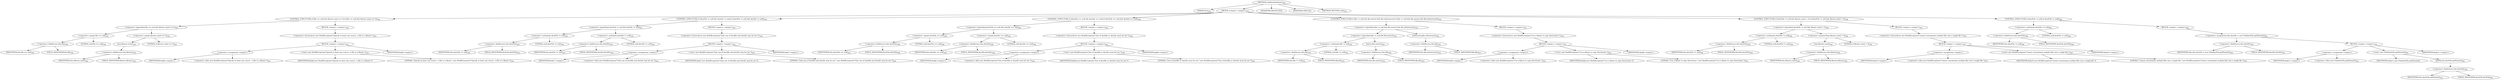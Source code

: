 digraph "validateAttributes" {  
"400" [label = <(METHOD,validateAttributes)<SUB>239</SUB>> ]
"401" [label = <(PARAM,this)<SUB>239</SUB>> ]
"402" [label = <(BLOCK,&lt;empty&gt;,&lt;empty&gt;)<SUB>239</SUB>> ]
"403" [label = <(CONTROL_STRUCTURE,if (file == null &amp;&amp; filesets.size() == 0),if (file == null &amp;&amp; filesets.size() == 0))<SUB>240</SUB>> ]
"404" [label = <(&lt;operator&gt;.logicalAnd,file == null &amp;&amp; filesets.size() == 0)<SUB>240</SUB>> ]
"405" [label = <(&lt;operator&gt;.equals,file == null)<SUB>240</SUB>> ]
"406" [label = <(&lt;operator&gt;.fieldAccess,this.file)<SUB>240</SUB>> ]
"407" [label = <(IDENTIFIER,this,file == null)<SUB>240</SUB>> ]
"408" [label = <(FIELD_IDENTIFIER,file,file)<SUB>240</SUB>> ]
"409" [label = <(LITERAL,null,file == null)<SUB>240</SUB>> ]
"410" [label = <(&lt;operator&gt;.equals,filesets.size() == 0)<SUB>240</SUB>> ]
"411" [label = <(size,filesets.size())<SUB>240</SUB>> ]
"412" [label = <(&lt;operator&gt;.fieldAccess,this.filesets)<SUB>240</SUB>> ]
"413" [label = <(IDENTIFIER,this,filesets.size())<SUB>240</SUB>> ]
"414" [label = <(FIELD_IDENTIFIER,filesets,filesets)<SUB>240</SUB>> ]
"415" [label = <(LITERAL,0,filesets.size() == 0)<SUB>240</SUB>> ]
"416" [label = <(BLOCK,&lt;empty&gt;,&lt;empty&gt;)<SUB>240</SUB>> ]
"417" [label = <(&lt;operator&gt;.throw,throw new BuildException(&quot;Specify at least one source - a file or a fileset.&quot;);)<SUB>241</SUB>> ]
"418" [label = <(BLOCK,&lt;empty&gt;,&lt;empty&gt;)<SUB>241</SUB>> ]
"419" [label = <(&lt;operator&gt;.assignment,&lt;empty&gt;)> ]
"420" [label = <(IDENTIFIER,$obj6,&lt;empty&gt;)> ]
"421" [label = <(&lt;operator&gt;.alloc,new BuildException(&quot;Specify at least one source - a file or a fileset.&quot;))<SUB>241</SUB>> ]
"422" [label = <(&lt;init&gt;,new BuildException(&quot;Specify at least one source - a file or a fileset.&quot;))<SUB>241</SUB>> ]
"423" [label = <(IDENTIFIER,$obj6,new BuildException(&quot;Specify at least one source - a file or a fileset.&quot;))> ]
"424" [label = <(LITERAL,&quot;Specify at least one source - a file or a fileset.&quot;,new BuildException(&quot;Specify at least one source - a file or a fileset.&quot;))<SUB>241</SUB>> ]
"425" [label = <(IDENTIFIER,$obj6,&lt;empty&gt;)> ]
"426" [label = <(CONTROL_STRUCTURE,if (destFile != null &amp;&amp; destDir != null),if (destFile != null &amp;&amp; destDir != null))<SUB>244</SUB>> ]
"427" [label = <(&lt;operator&gt;.logicalAnd,destFile != null &amp;&amp; destDir != null)<SUB>244</SUB>> ]
"428" [label = <(&lt;operator&gt;.notEquals,destFile != null)<SUB>244</SUB>> ]
"429" [label = <(&lt;operator&gt;.fieldAccess,this.destFile)<SUB>244</SUB>> ]
"430" [label = <(IDENTIFIER,this,destFile != null)<SUB>244</SUB>> ]
"431" [label = <(FIELD_IDENTIFIER,destFile,destFile)<SUB>244</SUB>> ]
"432" [label = <(LITERAL,null,destFile != null)<SUB>244</SUB>> ]
"433" [label = <(&lt;operator&gt;.notEquals,destDir != null)<SUB>244</SUB>> ]
"434" [label = <(&lt;operator&gt;.fieldAccess,this.destDir)<SUB>244</SUB>> ]
"435" [label = <(IDENTIFIER,this,destDir != null)<SUB>244</SUB>> ]
"436" [label = <(FIELD_IDENTIFIER,destDir,destDir)<SUB>244</SUB>> ]
"437" [label = <(LITERAL,null,destDir != null)<SUB>244</SUB>> ]
"438" [label = <(BLOCK,&lt;empty&gt;,&lt;empty&gt;)<SUB>244</SUB>> ]
"439" [label = <(&lt;operator&gt;.throw,throw new BuildException(&quot;Only one of destfile and destdir may be set.&quot;);)<SUB>245</SUB>> ]
"440" [label = <(BLOCK,&lt;empty&gt;,&lt;empty&gt;)<SUB>245</SUB>> ]
"441" [label = <(&lt;operator&gt;.assignment,&lt;empty&gt;)> ]
"442" [label = <(IDENTIFIER,$obj7,&lt;empty&gt;)> ]
"443" [label = <(&lt;operator&gt;.alloc,new BuildException(&quot;Only one of destfile and destdir may be set.&quot;))<SUB>245</SUB>> ]
"444" [label = <(&lt;init&gt;,new BuildException(&quot;Only one of destfile and destdir may be set.&quot;))<SUB>245</SUB>> ]
"445" [label = <(IDENTIFIER,$obj7,new BuildException(&quot;Only one of destfile and destdir may be set.&quot;))> ]
"446" [label = <(LITERAL,&quot;Only one of destfile and destdir may be set.&quot;,new BuildException(&quot;Only one of destfile and destdir may be set.&quot;))<SUB>245</SUB>> ]
"447" [label = <(IDENTIFIER,$obj7,&lt;empty&gt;)> ]
"448" [label = <(CONTROL_STRUCTURE,if (destFile == null &amp;&amp; destDir == null),if (destFile == null &amp;&amp; destDir == null))<SUB>248</SUB>> ]
"449" [label = <(&lt;operator&gt;.logicalAnd,destFile == null &amp;&amp; destDir == null)<SUB>248</SUB>> ]
"450" [label = <(&lt;operator&gt;.equals,destFile == null)<SUB>248</SUB>> ]
"451" [label = <(&lt;operator&gt;.fieldAccess,this.destFile)<SUB>248</SUB>> ]
"452" [label = <(IDENTIFIER,this,destFile == null)<SUB>248</SUB>> ]
"453" [label = <(FIELD_IDENTIFIER,destFile,destFile)<SUB>248</SUB>> ]
"454" [label = <(LITERAL,null,destFile == null)<SUB>248</SUB>> ]
"455" [label = <(&lt;operator&gt;.equals,destDir == null)<SUB>248</SUB>> ]
"456" [label = <(&lt;operator&gt;.fieldAccess,this.destDir)<SUB>248</SUB>> ]
"457" [label = <(IDENTIFIER,this,destDir == null)<SUB>248</SUB>> ]
"458" [label = <(FIELD_IDENTIFIER,destDir,destDir)<SUB>248</SUB>> ]
"459" [label = <(LITERAL,null,destDir == null)<SUB>248</SUB>> ]
"460" [label = <(BLOCK,&lt;empty&gt;,&lt;empty&gt;)<SUB>248</SUB>> ]
"461" [label = <(&lt;operator&gt;.throw,throw new BuildException(&quot;One of destfile or destdir must be set.&quot;);)<SUB>249</SUB>> ]
"462" [label = <(BLOCK,&lt;empty&gt;,&lt;empty&gt;)<SUB>249</SUB>> ]
"463" [label = <(&lt;operator&gt;.assignment,&lt;empty&gt;)> ]
"464" [label = <(IDENTIFIER,$obj8,&lt;empty&gt;)> ]
"465" [label = <(&lt;operator&gt;.alloc,new BuildException(&quot;One of destfile or destdir must be set.&quot;))<SUB>249</SUB>> ]
"466" [label = <(&lt;init&gt;,new BuildException(&quot;One of destfile or destdir must be set.&quot;))<SUB>249</SUB>> ]
"467" [label = <(IDENTIFIER,$obj8,new BuildException(&quot;One of destfile or destdir must be set.&quot;))> ]
"468" [label = <(LITERAL,&quot;One of destfile or destdir must be set.&quot;,new BuildException(&quot;One of destfile or destdir must be set.&quot;))<SUB>249</SUB>> ]
"469" [label = <(IDENTIFIER,$obj8,&lt;empty&gt;)> ]
"470" [label = <(CONTROL_STRUCTURE,if (file != null &amp;&amp; file.exists() &amp;&amp; file.isDirectory()),if (file != null &amp;&amp; file.exists() &amp;&amp; file.isDirectory()))<SUB>252</SUB>> ]
"471" [label = <(&lt;operator&gt;.logicalAnd,file != null &amp;&amp; file.exists() &amp;&amp; file.isDirectory())<SUB>252</SUB>> ]
"472" [label = <(&lt;operator&gt;.logicalAnd,file != null &amp;&amp; file.exists())<SUB>252</SUB>> ]
"473" [label = <(&lt;operator&gt;.notEquals,file != null)<SUB>252</SUB>> ]
"474" [label = <(&lt;operator&gt;.fieldAccess,this.file)<SUB>252</SUB>> ]
"475" [label = <(IDENTIFIER,this,file != null)<SUB>252</SUB>> ]
"476" [label = <(FIELD_IDENTIFIER,file,file)<SUB>252</SUB>> ]
"477" [label = <(LITERAL,null,file != null)<SUB>252</SUB>> ]
"478" [label = <(exists,file.exists())<SUB>252</SUB>> ]
"479" [label = <(&lt;operator&gt;.fieldAccess,this.file)<SUB>252</SUB>> ]
"480" [label = <(IDENTIFIER,this,file.exists())<SUB>252</SUB>> ]
"481" [label = <(FIELD_IDENTIFIER,file,file)<SUB>252</SUB>> ]
"482" [label = <(isDirectory,file.isDirectory())<SUB>252</SUB>> ]
"483" [label = <(&lt;operator&gt;.fieldAccess,this.file)<SUB>252</SUB>> ]
"484" [label = <(IDENTIFIER,this,file.isDirectory())<SUB>252</SUB>> ]
"485" [label = <(FIELD_IDENTIFIER,file,file)<SUB>252</SUB>> ]
"486" [label = <(BLOCK,&lt;empty&gt;,&lt;empty&gt;)<SUB>252</SUB>> ]
"487" [label = <(&lt;operator&gt;.throw,throw new BuildException(&quot;Use a fileset to copy directories.&quot;);)<SUB>253</SUB>> ]
"488" [label = <(BLOCK,&lt;empty&gt;,&lt;empty&gt;)<SUB>253</SUB>> ]
"489" [label = <(&lt;operator&gt;.assignment,&lt;empty&gt;)> ]
"490" [label = <(IDENTIFIER,$obj9,&lt;empty&gt;)> ]
"491" [label = <(&lt;operator&gt;.alloc,new BuildException(&quot;Use a fileset to copy directories.&quot;))<SUB>253</SUB>> ]
"492" [label = <(&lt;init&gt;,new BuildException(&quot;Use a fileset to copy directories.&quot;))<SUB>253</SUB>> ]
"493" [label = <(IDENTIFIER,$obj9,new BuildException(&quot;Use a fileset to copy directories.&quot;))> ]
"494" [label = <(LITERAL,&quot;Use a fileset to copy directories.&quot;,new BuildException(&quot;Use a fileset to copy directories.&quot;))<SUB>253</SUB>> ]
"495" [label = <(IDENTIFIER,$obj9,&lt;empty&gt;)> ]
"496" [label = <(CONTROL_STRUCTURE,if (destFile != null &amp;&amp; filesets.size() &gt; 0),if (destFile != null &amp;&amp; filesets.size() &gt; 0))<SUB>256</SUB>> ]
"497" [label = <(&lt;operator&gt;.logicalAnd,destFile != null &amp;&amp; filesets.size() &gt; 0)<SUB>256</SUB>> ]
"498" [label = <(&lt;operator&gt;.notEquals,destFile != null)<SUB>256</SUB>> ]
"499" [label = <(&lt;operator&gt;.fieldAccess,this.destFile)<SUB>256</SUB>> ]
"500" [label = <(IDENTIFIER,this,destFile != null)<SUB>256</SUB>> ]
"501" [label = <(FIELD_IDENTIFIER,destFile,destFile)<SUB>256</SUB>> ]
"502" [label = <(LITERAL,null,destFile != null)<SUB>256</SUB>> ]
"503" [label = <(&lt;operator&gt;.greaterThan,filesets.size() &gt; 0)<SUB>256</SUB>> ]
"504" [label = <(size,filesets.size())<SUB>256</SUB>> ]
"505" [label = <(&lt;operator&gt;.fieldAccess,this.filesets)<SUB>256</SUB>> ]
"506" [label = <(IDENTIFIER,this,filesets.size())<SUB>256</SUB>> ]
"507" [label = <(FIELD_IDENTIFIER,filesets,filesets)<SUB>256</SUB>> ]
"508" [label = <(LITERAL,0,filesets.size() &gt; 0)<SUB>256</SUB>> ]
"509" [label = <(BLOCK,&lt;empty&gt;,&lt;empty&gt;)<SUB>256</SUB>> ]
"510" [label = <(&lt;operator&gt;.throw,throw new BuildException(&quot;Cannot concatenate multple files into a single file.&quot;);)<SUB>257</SUB>> ]
"511" [label = <(BLOCK,&lt;empty&gt;,&lt;empty&gt;)<SUB>257</SUB>> ]
"512" [label = <(&lt;operator&gt;.assignment,&lt;empty&gt;)> ]
"513" [label = <(IDENTIFIER,$obj10,&lt;empty&gt;)> ]
"514" [label = <(&lt;operator&gt;.alloc,new BuildException(&quot;Cannot concatenate multple files into a single file.&quot;))<SUB>257</SUB>> ]
"515" [label = <(&lt;init&gt;,new BuildException(&quot;Cannot concatenate multple files into a single file.&quot;))<SUB>257</SUB>> ]
"516" [label = <(IDENTIFIER,$obj10,new BuildException(&quot;Cannot concatenate multple files into a single file.&quot;))> ]
"517" [label = <(LITERAL,&quot;Cannot concatenate multple files into a single file.&quot;,new BuildException(&quot;Cannot concatenate multple files into a single file.&quot;))<SUB>257</SUB>> ]
"518" [label = <(IDENTIFIER,$obj10,&lt;empty&gt;)> ]
"519" [label = <(CONTROL_STRUCTURE,if (destFile != null),if (destFile != null))<SUB>260</SUB>> ]
"520" [label = <(&lt;operator&gt;.notEquals,destFile != null)<SUB>260</SUB>> ]
"521" [label = <(&lt;operator&gt;.fieldAccess,this.destFile)<SUB>260</SUB>> ]
"522" [label = <(IDENTIFIER,this,destFile != null)<SUB>260</SUB>> ]
"523" [label = <(FIELD_IDENTIFIER,destFile,destFile)<SUB>260</SUB>> ]
"524" [label = <(LITERAL,null,destFile != null)<SUB>260</SUB>> ]
"525" [label = <(BLOCK,&lt;empty&gt;,&lt;empty&gt;)<SUB>260</SUB>> ]
"526" [label = <(&lt;operator&gt;.assignment,this.destDir = new File(destFile.getParent()))<SUB>261</SUB>> ]
"527" [label = <(&lt;operator&gt;.fieldAccess,this.destDir)<SUB>261</SUB>> ]
"528" [label = <(IDENTIFIER,this,this.destDir = new File(destFile.getParent()))<SUB>261</SUB>> ]
"529" [label = <(FIELD_IDENTIFIER,destDir,destDir)<SUB>261</SUB>> ]
"530" [label = <(BLOCK,&lt;empty&gt;,&lt;empty&gt;)<SUB>261</SUB>> ]
"531" [label = <(&lt;operator&gt;.assignment,&lt;empty&gt;)> ]
"532" [label = <(IDENTIFIER,$obj11,&lt;empty&gt;)> ]
"533" [label = <(&lt;operator&gt;.alloc,new File(destFile.getParent()))<SUB>261</SUB>> ]
"534" [label = <(&lt;init&gt;,new File(destFile.getParent()))<SUB>261</SUB>> ]
"535" [label = <(IDENTIFIER,$obj11,new File(destFile.getParent()))> ]
"536" [label = <(getParent,destFile.getParent())<SUB>261</SUB>> ]
"537" [label = <(&lt;operator&gt;.fieldAccess,this.destFile)<SUB>261</SUB>> ]
"538" [label = <(IDENTIFIER,this,destFile.getParent())<SUB>261</SUB>> ]
"539" [label = <(FIELD_IDENTIFIER,destFile,destFile)<SUB>261</SUB>> ]
"540" [label = <(IDENTIFIER,$obj11,&lt;empty&gt;)> ]
"541" [label = <(MODIFIER,PROTECTED)> ]
"542" [label = <(MODIFIER,VIRTUAL)> ]
"543" [label = <(METHOD_RETURN,void)<SUB>239</SUB>> ]
  "400" -> "401" 
  "400" -> "402" 
  "400" -> "541" 
  "400" -> "542" 
  "400" -> "543" 
  "402" -> "403" 
  "402" -> "426" 
  "402" -> "448" 
  "402" -> "470" 
  "402" -> "496" 
  "402" -> "519" 
  "403" -> "404" 
  "403" -> "416" 
  "404" -> "405" 
  "404" -> "410" 
  "405" -> "406" 
  "405" -> "409" 
  "406" -> "407" 
  "406" -> "408" 
  "410" -> "411" 
  "410" -> "415" 
  "411" -> "412" 
  "412" -> "413" 
  "412" -> "414" 
  "416" -> "417" 
  "417" -> "418" 
  "418" -> "419" 
  "418" -> "422" 
  "418" -> "425" 
  "419" -> "420" 
  "419" -> "421" 
  "422" -> "423" 
  "422" -> "424" 
  "426" -> "427" 
  "426" -> "438" 
  "427" -> "428" 
  "427" -> "433" 
  "428" -> "429" 
  "428" -> "432" 
  "429" -> "430" 
  "429" -> "431" 
  "433" -> "434" 
  "433" -> "437" 
  "434" -> "435" 
  "434" -> "436" 
  "438" -> "439" 
  "439" -> "440" 
  "440" -> "441" 
  "440" -> "444" 
  "440" -> "447" 
  "441" -> "442" 
  "441" -> "443" 
  "444" -> "445" 
  "444" -> "446" 
  "448" -> "449" 
  "448" -> "460" 
  "449" -> "450" 
  "449" -> "455" 
  "450" -> "451" 
  "450" -> "454" 
  "451" -> "452" 
  "451" -> "453" 
  "455" -> "456" 
  "455" -> "459" 
  "456" -> "457" 
  "456" -> "458" 
  "460" -> "461" 
  "461" -> "462" 
  "462" -> "463" 
  "462" -> "466" 
  "462" -> "469" 
  "463" -> "464" 
  "463" -> "465" 
  "466" -> "467" 
  "466" -> "468" 
  "470" -> "471" 
  "470" -> "486" 
  "471" -> "472" 
  "471" -> "482" 
  "472" -> "473" 
  "472" -> "478" 
  "473" -> "474" 
  "473" -> "477" 
  "474" -> "475" 
  "474" -> "476" 
  "478" -> "479" 
  "479" -> "480" 
  "479" -> "481" 
  "482" -> "483" 
  "483" -> "484" 
  "483" -> "485" 
  "486" -> "487" 
  "487" -> "488" 
  "488" -> "489" 
  "488" -> "492" 
  "488" -> "495" 
  "489" -> "490" 
  "489" -> "491" 
  "492" -> "493" 
  "492" -> "494" 
  "496" -> "497" 
  "496" -> "509" 
  "497" -> "498" 
  "497" -> "503" 
  "498" -> "499" 
  "498" -> "502" 
  "499" -> "500" 
  "499" -> "501" 
  "503" -> "504" 
  "503" -> "508" 
  "504" -> "505" 
  "505" -> "506" 
  "505" -> "507" 
  "509" -> "510" 
  "510" -> "511" 
  "511" -> "512" 
  "511" -> "515" 
  "511" -> "518" 
  "512" -> "513" 
  "512" -> "514" 
  "515" -> "516" 
  "515" -> "517" 
  "519" -> "520" 
  "519" -> "525" 
  "520" -> "521" 
  "520" -> "524" 
  "521" -> "522" 
  "521" -> "523" 
  "525" -> "526" 
  "526" -> "527" 
  "526" -> "530" 
  "527" -> "528" 
  "527" -> "529" 
  "530" -> "531" 
  "530" -> "534" 
  "530" -> "540" 
  "531" -> "532" 
  "531" -> "533" 
  "534" -> "535" 
  "534" -> "536" 
  "536" -> "537" 
  "537" -> "538" 
  "537" -> "539" 
}
